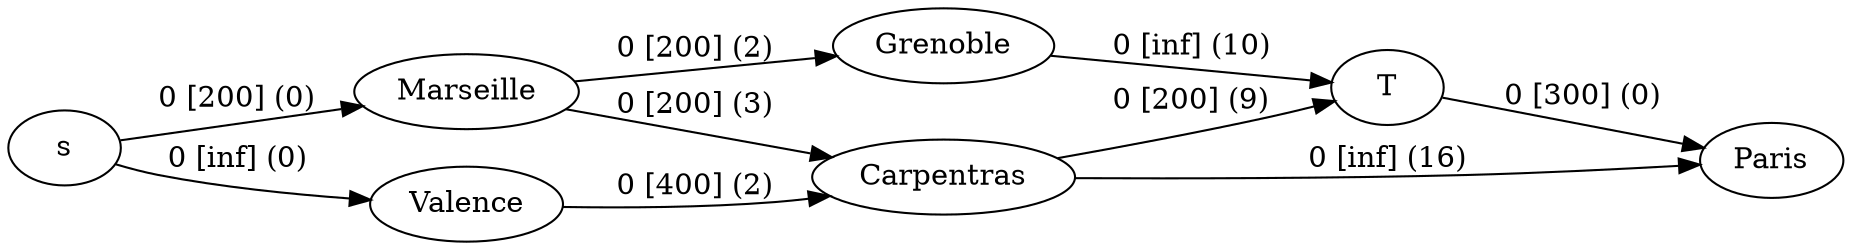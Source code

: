 digraph PASS {
  rankdir = LR
  s -> Marseille [label = "0 [200] (0)"]
  s -> Valence [label = "0 [inf] (0)"]
  Valence -> Carpentras [label = "0 [400] (2)"]
  Marseille -> Carpentras [label = "0 [200] (3)"]
  Marseille -> Grenoble [label = "0 [200] (2)"]
  Carpentras -> Paris [label = "0 [inf] (16)"]
  Carpentras -> T [label = "0 [200] (9)"]
  Grenoble -> T [label = "0 [inf] (10)"]
  T -> Paris [label = "0 [300] (0)"]
}
